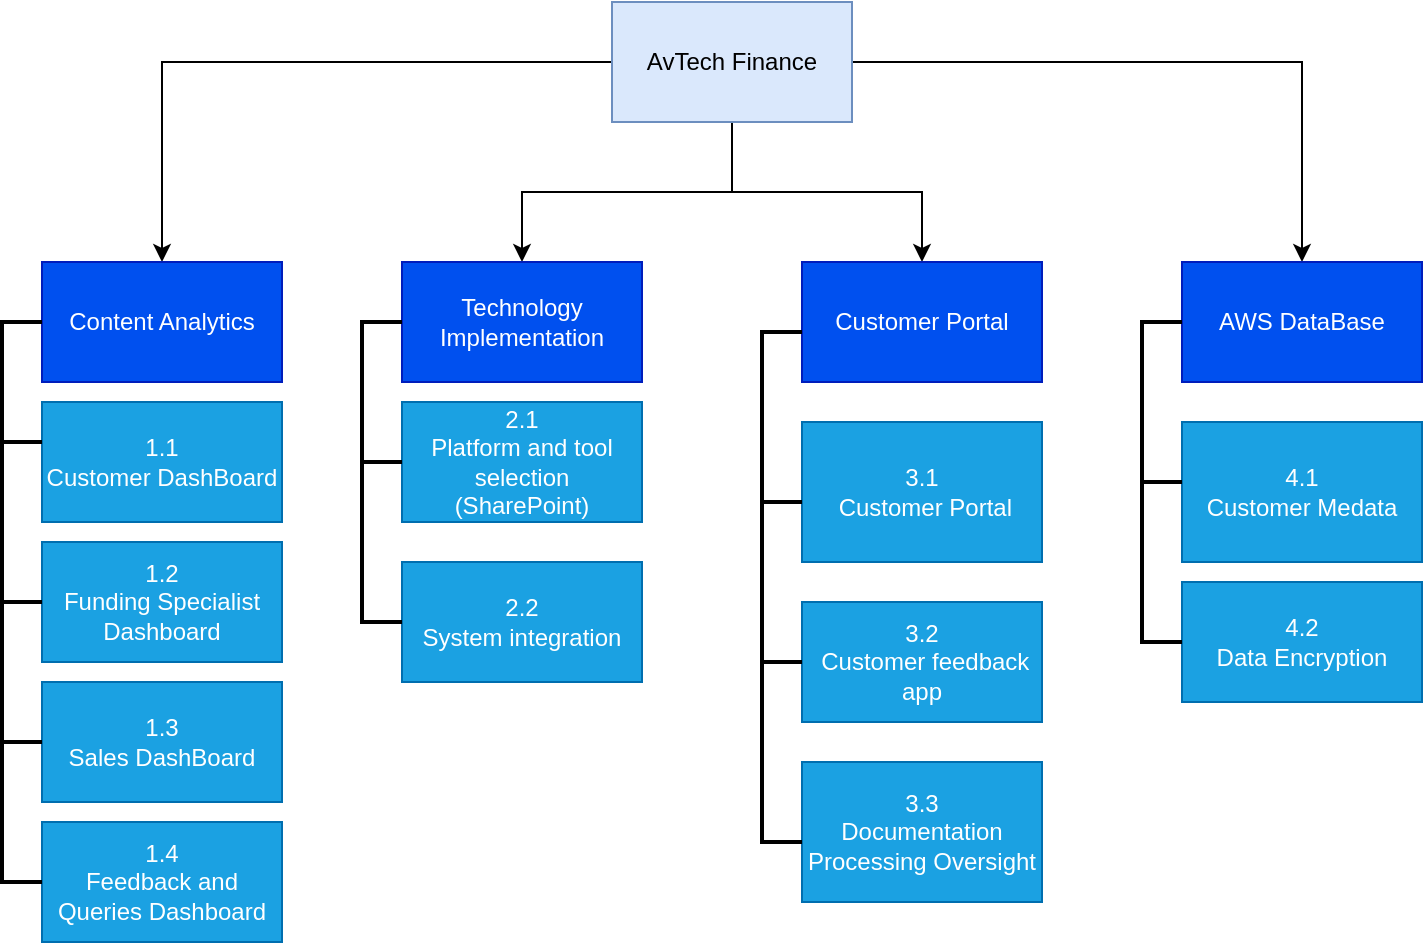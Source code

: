<mxfile version="20.8.23" type="github">
  <diagram name="Page-1" id="bXj3Bbf0HL6mkCAVgVnc">
    <mxGraphModel dx="954" dy="584" grid="1" gridSize="10" guides="1" tooltips="1" connect="1" arrows="1" fold="1" page="1" pageScale="1" pageWidth="850" pageHeight="1100" math="0" shadow="0">
      <root>
        <mxCell id="0" />
        <mxCell id="1" parent="0" />
        <mxCell id="yKze-RVAeE0_kNcAVgIY-25" value="" style="edgeStyle=orthogonalEdgeStyle;rounded=0;orthogonalLoop=1;jettySize=auto;html=1;" parent="1" source="yKze-RVAeE0_kNcAVgIY-1" target="yKze-RVAeE0_kNcAVgIY-4" edge="1">
          <mxGeometry relative="1" as="geometry" />
        </mxCell>
        <mxCell id="yKze-RVAeE0_kNcAVgIY-30" style="edgeStyle=orthogonalEdgeStyle;rounded=0;orthogonalLoop=1;jettySize=auto;html=1;" parent="1" source="yKze-RVAeE0_kNcAVgIY-1" target="yKze-RVAeE0_kNcAVgIY-5" edge="1">
          <mxGeometry relative="1" as="geometry" />
        </mxCell>
        <mxCell id="yKze-RVAeE0_kNcAVgIY-32" style="edgeStyle=orthogonalEdgeStyle;rounded=0;orthogonalLoop=1;jettySize=auto;html=1;" parent="1" source="yKze-RVAeE0_kNcAVgIY-1" target="yKze-RVAeE0_kNcAVgIY-3" edge="1">
          <mxGeometry relative="1" as="geometry" />
        </mxCell>
        <mxCell id="yKze-RVAeE0_kNcAVgIY-33" style="edgeStyle=orthogonalEdgeStyle;rounded=0;orthogonalLoop=1;jettySize=auto;html=1;entryX=0.5;entryY=0;entryDx=0;entryDy=0;" parent="1" source="yKze-RVAeE0_kNcAVgIY-1" target="yKze-RVAeE0_kNcAVgIY-2" edge="1">
          <mxGeometry relative="1" as="geometry">
            <mxPoint x="170" y="190" as="targetPoint" />
          </mxGeometry>
        </mxCell>
        <mxCell id="yKze-RVAeE0_kNcAVgIY-1" value="AvTech Finance" style="rounded=0;whiteSpace=wrap;html=1;fillColor=#dae8fc;strokeColor=#6c8ebf;" parent="1" vertex="1">
          <mxGeometry x="365" y="80" width="120" height="60" as="geometry" />
        </mxCell>
        <mxCell id="yKze-RVAeE0_kNcAVgIY-2" value="Content Analytics" style="whiteSpace=wrap;html=1;fillColor=#0050ef;fontColor=#ffffff;strokeColor=#001DBC;" parent="1" vertex="1">
          <mxGeometry x="80" y="210" width="120" height="60" as="geometry" />
        </mxCell>
        <mxCell id="yKze-RVAeE0_kNcAVgIY-3" value="Technology Implementation" style="whiteSpace=wrap;html=1;fillColor=#0050ef;fontColor=#ffffff;strokeColor=#001DBC;" parent="1" vertex="1">
          <mxGeometry x="260" y="210" width="120" height="60" as="geometry" />
        </mxCell>
        <mxCell id="yKze-RVAeE0_kNcAVgIY-4" value="Customer Portal" style="whiteSpace=wrap;html=1;fillColor=#0050ef;fontColor=#ffffff;strokeColor=#001DBC;" parent="1" vertex="1">
          <mxGeometry x="460" y="210" width="120" height="60" as="geometry" />
        </mxCell>
        <mxCell id="yKze-RVAeE0_kNcAVgIY-5" value="AWS DataBase" style="whiteSpace=wrap;html=1;fillColor=#0050ef;fontColor=#ffffff;strokeColor=#001DBC;" parent="1" vertex="1">
          <mxGeometry x="650" y="210" width="120" height="60" as="geometry" />
        </mxCell>
        <mxCell id="yKze-RVAeE0_kNcAVgIY-10" value="4.1&lt;br&gt;Customer Medata" style="whiteSpace=wrap;html=1;fillColor=#1ba1e2;fontColor=#ffffff;strokeColor=#006EAF;" parent="1" vertex="1">
          <mxGeometry x="650" y="290" width="120" height="70" as="geometry" />
        </mxCell>
        <mxCell id="yKze-RVAeE0_kNcAVgIY-12" value="4.2&lt;br&gt;Data Encryption" style="whiteSpace=wrap;html=1;fillColor=#1ba1e2;fontColor=#ffffff;strokeColor=#006EAF;" parent="1" vertex="1">
          <mxGeometry x="650" y="370" width="120" height="60" as="geometry" />
        </mxCell>
        <mxCell id="yKze-RVAeE0_kNcAVgIY-15" value="3.1&lt;br&gt;&amp;nbsp;Customer Portal" style="whiteSpace=wrap;html=1;fillColor=#1ba1e2;fontColor=#ffffff;strokeColor=#006EAF;" parent="1" vertex="1">
          <mxGeometry x="460" y="290" width="120" height="70" as="geometry" />
        </mxCell>
        <mxCell id="yKze-RVAeE0_kNcAVgIY-16" value="3.2&lt;br&gt;&amp;nbsp;Customer feedback app" style="whiteSpace=wrap;html=1;fillColor=#1ba1e2;fontColor=#ffffff;strokeColor=#006EAF;" parent="1" vertex="1">
          <mxGeometry x="460" y="380" width="120" height="60" as="geometry" />
        </mxCell>
        <mxCell id="yKze-RVAeE0_kNcAVgIY-17" value="3.3&lt;br&gt;&lt;span id=&quot;docs-internal-guid-48f6a1a0-7fff-7c0a-8db2-105bf2cfb8ff&quot;&gt;&lt;/span&gt;&lt;span id=&quot;docs-internal-guid-48f6a1a0-7fff-7c0a-8db2-105bf2cfb8ff&quot;&gt;&lt;/span&gt;Documentation Processing Oversight" style="whiteSpace=wrap;html=1;fillColor=#1ba1e2;fontColor=#ffffff;strokeColor=#006EAF;" parent="1" vertex="1">
          <mxGeometry x="460" y="460" width="120" height="70" as="geometry" />
        </mxCell>
        <mxCell id="yKze-RVAeE0_kNcAVgIY-18" value="2.1&lt;br&gt;Platform and tool selection (SharePoint)" style="whiteSpace=wrap;html=1;fillColor=#1ba1e2;fontColor=#ffffff;strokeColor=#006EAF;" parent="1" vertex="1">
          <mxGeometry x="260" y="280" width="120" height="60" as="geometry" />
        </mxCell>
        <mxCell id="yKze-RVAeE0_kNcAVgIY-19" value="2.2 &lt;br&gt;System integration" style="whiteSpace=wrap;html=1;fillColor=#1ba1e2;fontColor=#ffffff;strokeColor=#006EAF;" parent="1" vertex="1">
          <mxGeometry x="260" y="360" width="120" height="60" as="geometry" />
        </mxCell>
        <mxCell id="yKze-RVAeE0_kNcAVgIY-21" value="1.1&lt;br&gt;Customer DashBoard" style="whiteSpace=wrap;html=1;fillColor=#1ba1e2;fontColor=#ffffff;strokeColor=#006EAF;" parent="1" vertex="1">
          <mxGeometry x="80" y="280" width="120" height="60" as="geometry" />
        </mxCell>
        <mxCell id="yKze-RVAeE0_kNcAVgIY-22" value="1.2 &lt;br&gt;Funding Specialist Dashboard" style="whiteSpace=wrap;html=1;fillColor=#1ba1e2;fontColor=#ffffff;strokeColor=#006EAF;" parent="1" vertex="1">
          <mxGeometry x="80" y="350" width="120" height="60" as="geometry" />
        </mxCell>
        <mxCell id="yKze-RVAeE0_kNcAVgIY-23" value="1.3&lt;br&gt;Sales DashBoard" style="whiteSpace=wrap;html=1;fillColor=#1ba1e2;fontColor=#ffffff;strokeColor=#006EAF;" parent="1" vertex="1">
          <mxGeometry x="80" y="420" width="120" height="60" as="geometry" />
        </mxCell>
        <mxCell id="g31mylocPvdE1S5H3Zu6-7" value="" style="strokeWidth=2;html=1;shape=mxgraph.flowchart.annotation_1;align=left;pointerEvents=1;" vertex="1" parent="1">
          <mxGeometry x="60" y="240" width="20" height="60" as="geometry" />
        </mxCell>
        <mxCell id="g31mylocPvdE1S5H3Zu6-8" value="" style="strokeWidth=2;html=1;shape=mxgraph.flowchart.annotation_1;align=left;pointerEvents=1;" vertex="1" parent="1">
          <mxGeometry x="60" y="300" width="20" height="80" as="geometry" />
        </mxCell>
        <mxCell id="g31mylocPvdE1S5H3Zu6-10" value="" style="strokeWidth=2;html=1;shape=mxgraph.flowchart.annotation_1;align=left;pointerEvents=1;" vertex="1" parent="1">
          <mxGeometry x="60" y="380" width="20" height="70" as="geometry" />
        </mxCell>
        <mxCell id="g31mylocPvdE1S5H3Zu6-11" value="" style="strokeWidth=2;html=1;shape=mxgraph.flowchart.annotation_1;align=left;pointerEvents=1;" vertex="1" parent="1">
          <mxGeometry x="240" y="240" width="20" height="70" as="geometry" />
        </mxCell>
        <mxCell id="g31mylocPvdE1S5H3Zu6-12" value="" style="strokeWidth=2;html=1;shape=mxgraph.flowchart.annotation_1;align=left;pointerEvents=1;" vertex="1" parent="1">
          <mxGeometry x="240" y="310" width="20" height="80" as="geometry" />
        </mxCell>
        <mxCell id="g31mylocPvdE1S5H3Zu6-14" value="" style="strokeWidth=2;html=1;shape=mxgraph.flowchart.annotation_1;align=left;pointerEvents=1;" vertex="1" parent="1">
          <mxGeometry x="440" y="245" width="20" height="85" as="geometry" />
        </mxCell>
        <mxCell id="g31mylocPvdE1S5H3Zu6-15" value="" style="strokeWidth=2;html=1;shape=mxgraph.flowchart.annotation_1;align=left;pointerEvents=1;" vertex="1" parent="1">
          <mxGeometry x="440" y="330" width="20" height="80" as="geometry" />
        </mxCell>
        <mxCell id="g31mylocPvdE1S5H3Zu6-16" value="" style="strokeWidth=2;html=1;shape=mxgraph.flowchart.annotation_1;align=left;pointerEvents=1;" vertex="1" parent="1">
          <mxGeometry x="440" y="410" width="20" height="90" as="geometry" />
        </mxCell>
        <mxCell id="g31mylocPvdE1S5H3Zu6-17" value="" style="strokeWidth=2;html=1;shape=mxgraph.flowchart.annotation_1;align=left;pointerEvents=1;" vertex="1" parent="1">
          <mxGeometry x="630" y="240" width="20" height="80" as="geometry" />
        </mxCell>
        <mxCell id="g31mylocPvdE1S5H3Zu6-19" value="" style="strokeWidth=2;html=1;shape=mxgraph.flowchart.annotation_1;align=left;pointerEvents=1;" vertex="1" parent="1">
          <mxGeometry x="630" y="320" width="20" height="80" as="geometry" />
        </mxCell>
        <mxCell id="g31mylocPvdE1S5H3Zu6-25" value="1.4&lt;br&gt;Feedback and Queries Dashboard" style="whiteSpace=wrap;html=1;fillColor=#1ba1e2;fontColor=#ffffff;strokeColor=#006EAF;" vertex="1" parent="1">
          <mxGeometry x="80" y="490" width="120" height="60" as="geometry" />
        </mxCell>
        <mxCell id="g31mylocPvdE1S5H3Zu6-26" value="" style="strokeWidth=2;html=1;shape=mxgraph.flowchart.annotation_1;align=left;pointerEvents=1;" vertex="1" parent="1">
          <mxGeometry x="60" y="450" width="20" height="70" as="geometry" />
        </mxCell>
      </root>
    </mxGraphModel>
  </diagram>
</mxfile>
